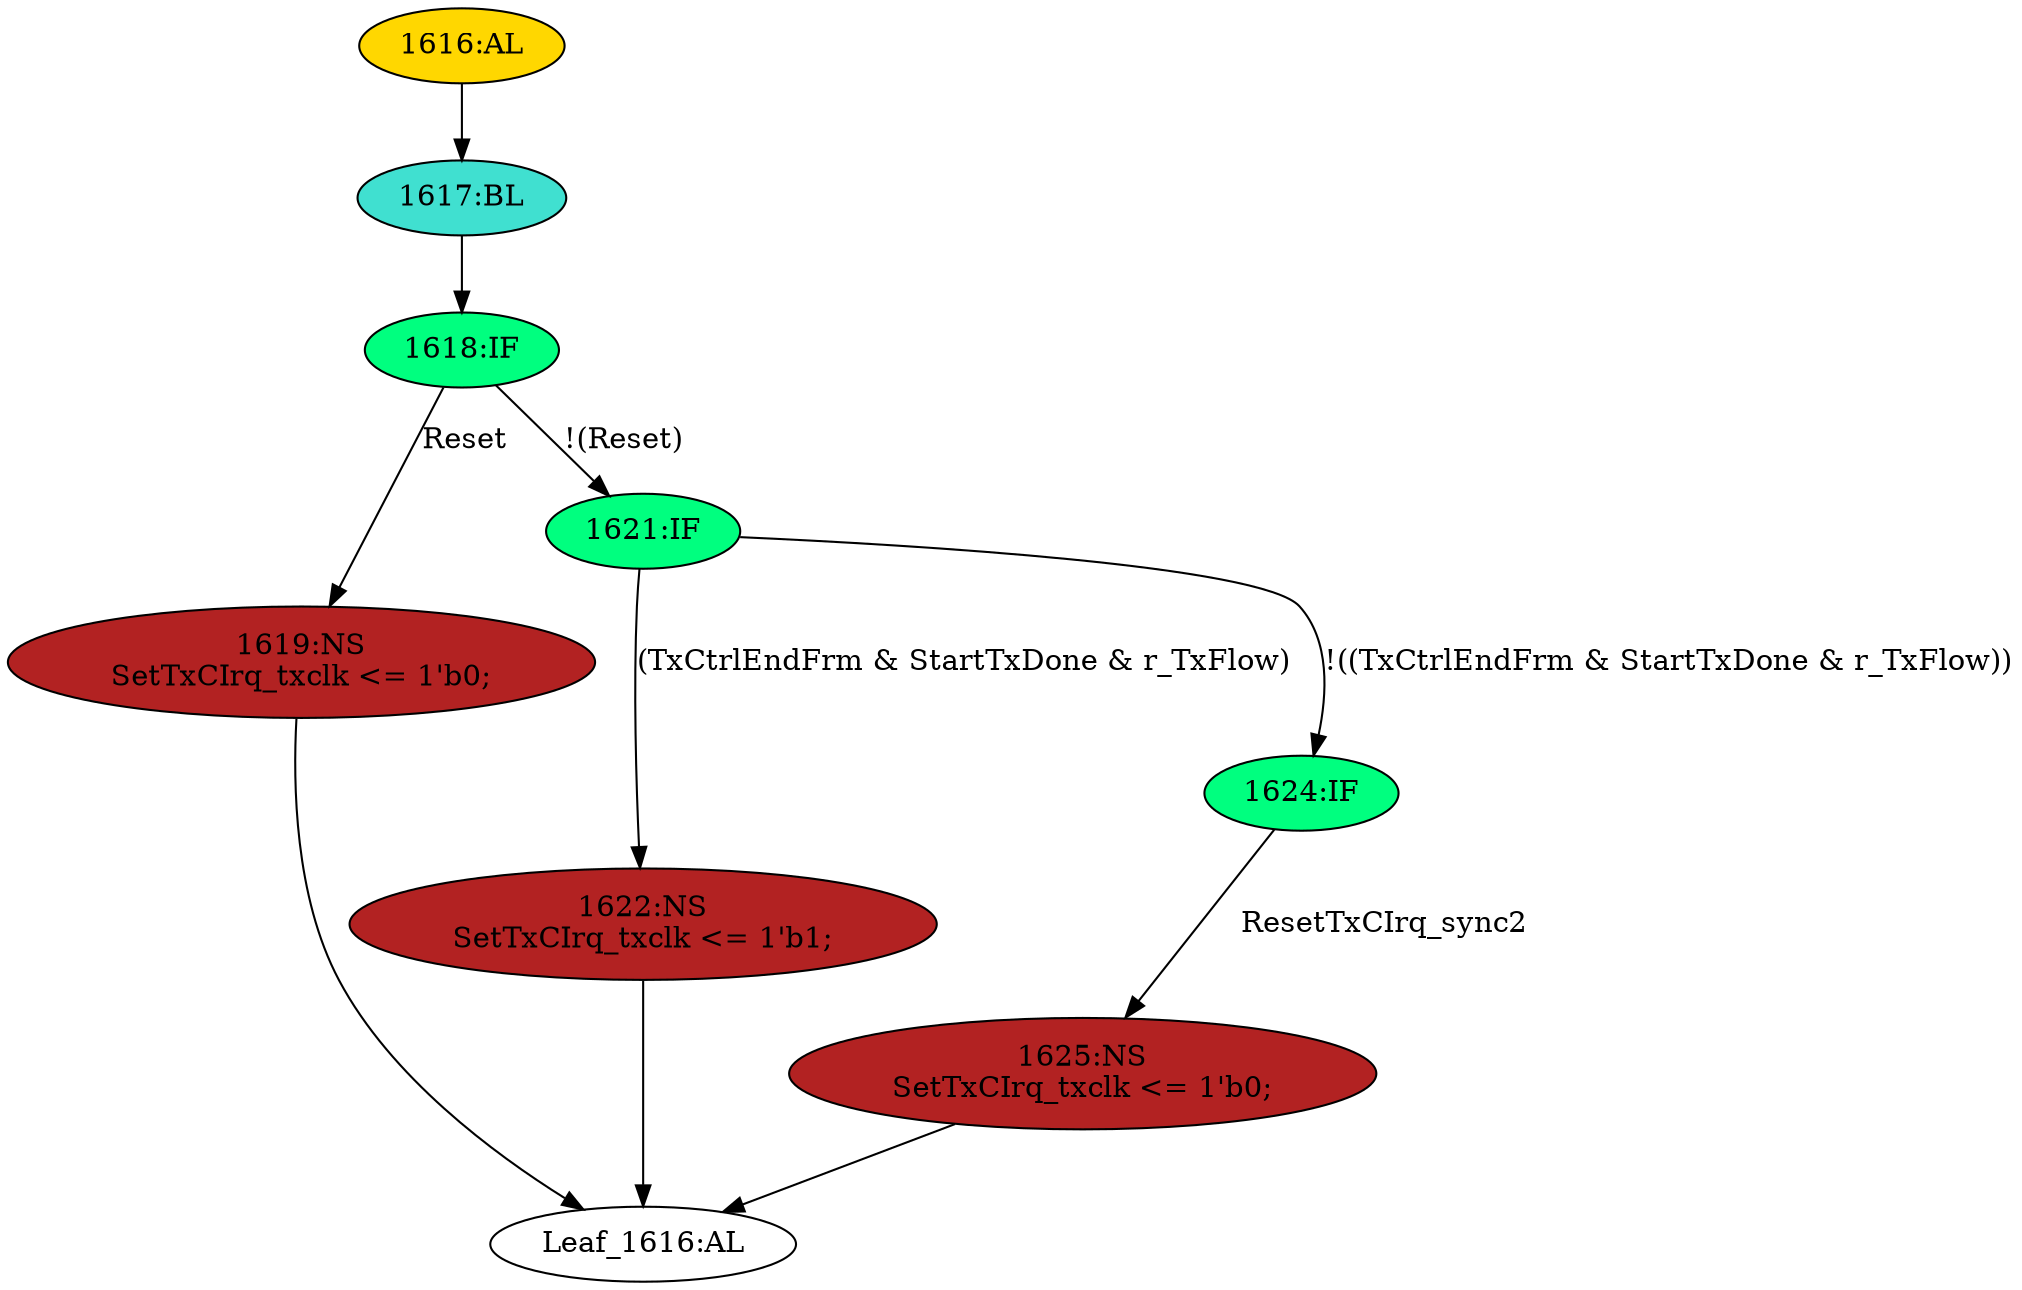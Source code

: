 strict digraph "" {
	node [label="\N"];
	"1622:NS"	 [ast="<pyverilog.vparser.ast.NonblockingSubstitution object at 0x7fbdf25ede50>",
		fillcolor=firebrick,
		label="1622:NS
SetTxCIrq_txclk <= 1'b1;",
		statements="[<pyverilog.vparser.ast.NonblockingSubstitution object at 0x7fbdf25ede50>]",
		style=filled,
		typ=NonblockingSubstitution];
	"Leaf_1616:AL"	 [def_var="['SetTxCIrq_txclk']",
		label="Leaf_1616:AL"];
	"1622:NS" -> "Leaf_1616:AL"	 [cond="[]",
		lineno=None];
	"1619:NS"	 [ast="<pyverilog.vparser.ast.NonblockingSubstitution object at 0x7fbdee072950>",
		fillcolor=firebrick,
		label="1619:NS
SetTxCIrq_txclk <= 1'b0;",
		statements="[<pyverilog.vparser.ast.NonblockingSubstitution object at 0x7fbdee072950>]",
		style=filled,
		typ=NonblockingSubstitution];
	"1619:NS" -> "Leaf_1616:AL"	 [cond="[]",
		lineno=None];
	"1621:IF"	 [ast="<pyverilog.vparser.ast.IfStatement object at 0x7fbdee072ad0>",
		fillcolor=springgreen,
		label="1621:IF",
		statements="[]",
		style=filled,
		typ=IfStatement];
	"1621:IF" -> "1622:NS"	 [cond="['TxCtrlEndFrm', 'StartTxDone', 'r_TxFlow']",
		label="(TxCtrlEndFrm & StartTxDone & r_TxFlow)",
		lineno=1621];
	"1624:IF"	 [ast="<pyverilog.vparser.ast.IfStatement object at 0x7fbdee072b10>",
		fillcolor=springgreen,
		label="1624:IF",
		statements="[]",
		style=filled,
		typ=IfStatement];
	"1621:IF" -> "1624:IF"	 [cond="['TxCtrlEndFrm', 'StartTxDone', 'r_TxFlow']",
		label="!((TxCtrlEndFrm & StartTxDone & r_TxFlow))",
		lineno=1621];
	"1617:BL"	 [ast="<pyverilog.vparser.ast.Block object at 0x7fbdee072ed0>",
		fillcolor=turquoise,
		label="1617:BL",
		statements="[]",
		style=filled,
		typ=Block];
	"1618:IF"	 [ast="<pyverilog.vparser.ast.IfStatement object at 0x7fbdee072f10>",
		fillcolor=springgreen,
		label="1618:IF",
		statements="[]",
		style=filled,
		typ=IfStatement];
	"1617:BL" -> "1618:IF"	 [cond="[]",
		lineno=None];
	"1618:IF" -> "1619:NS"	 [cond="['Reset']",
		label=Reset,
		lineno=1618];
	"1618:IF" -> "1621:IF"	 [cond="['Reset']",
		label="!(Reset)",
		lineno=1618];
	"1616:AL"	 [ast="<pyverilog.vparser.ast.Always object at 0x7fbdee072fd0>",
		clk_sens=False,
		fillcolor=gold,
		label="1616:AL",
		sens="['TxClk', 'Reset']",
		statements="[]",
		style=filled,
		typ=Always,
		use_var="['Reset', 'r_TxFlow', 'TxCtrlEndFrm', 'StartTxDone', 'ResetTxCIrq_sync2']"];
	"1616:AL" -> "1617:BL"	 [cond="[]",
		lineno=None];
	"1625:NS"	 [ast="<pyverilog.vparser.ast.NonblockingSubstitution object at 0x7fbdee072b50>",
		fillcolor=firebrick,
		label="1625:NS
SetTxCIrq_txclk <= 1'b0;",
		statements="[<pyverilog.vparser.ast.NonblockingSubstitution object at 0x7fbdee072b50>]",
		style=filled,
		typ=NonblockingSubstitution];
	"1625:NS" -> "Leaf_1616:AL"	 [cond="[]",
		lineno=None];
	"1624:IF" -> "1625:NS"	 [cond="['ResetTxCIrq_sync2']",
		label=ResetTxCIrq_sync2,
		lineno=1624];
}
